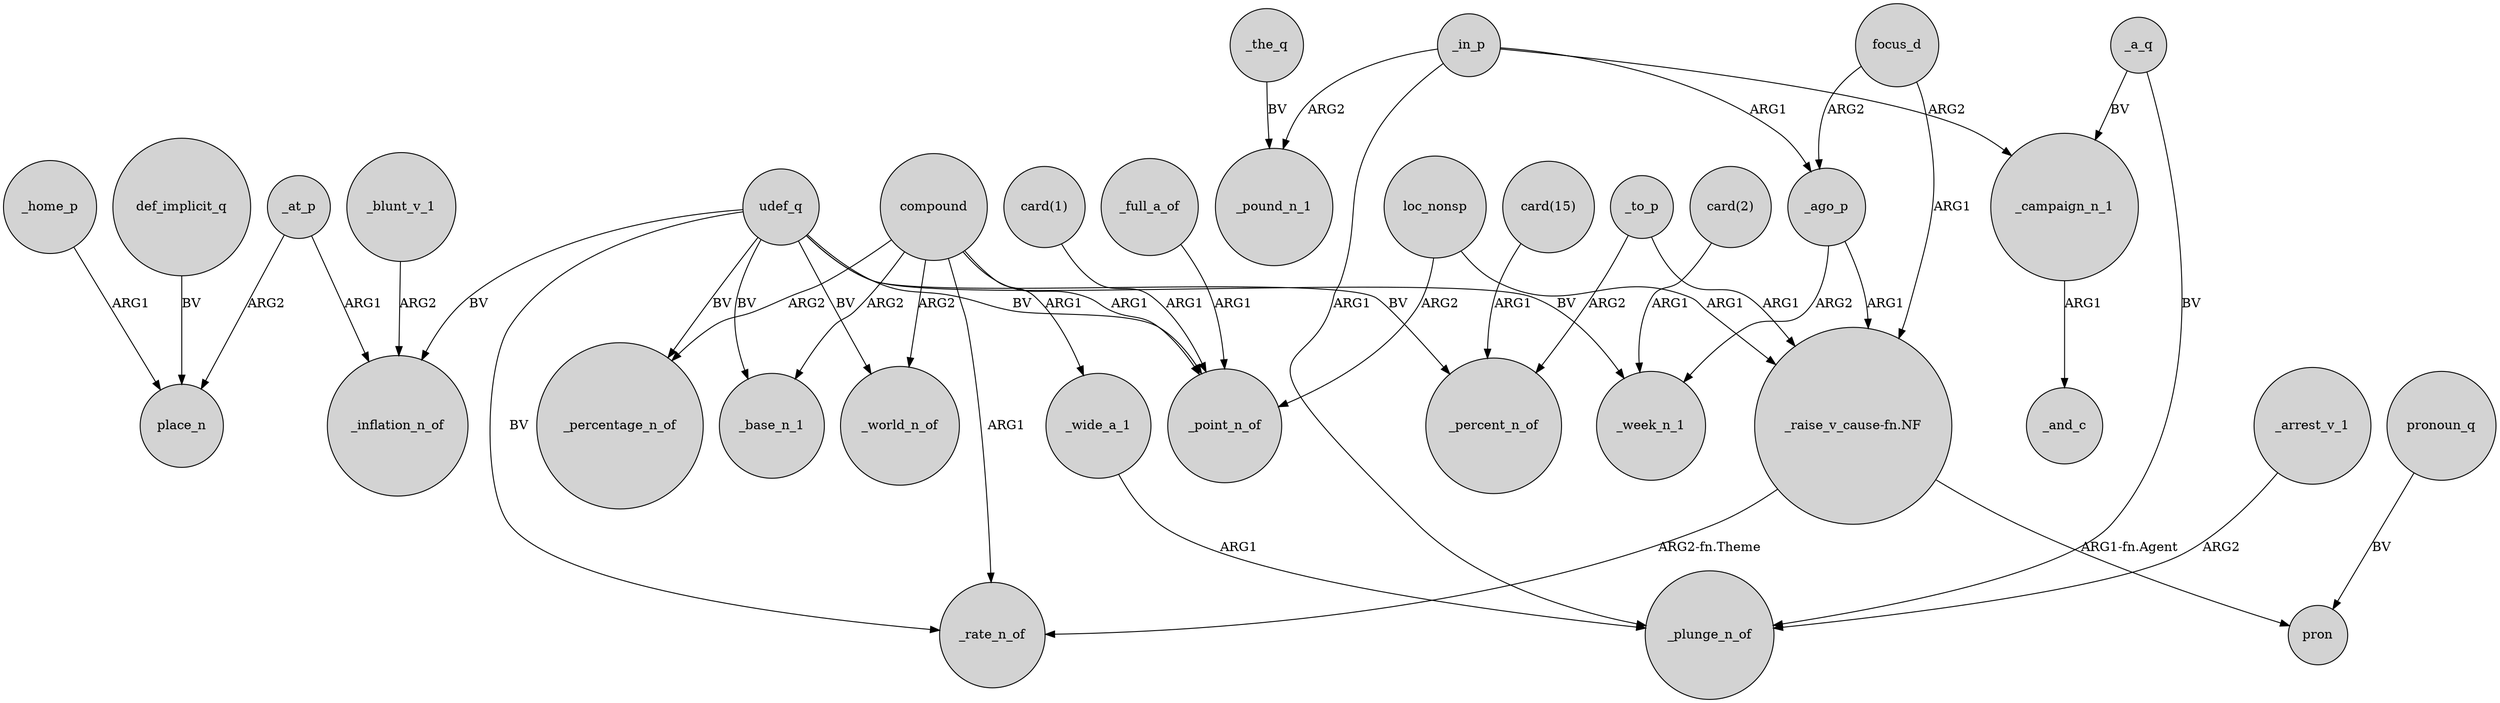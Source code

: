 digraph {
	node [shape=circle style=filled]
	_at_p -> place_n [label=ARG2]
	_wide_a_1 -> _plunge_n_of [label=ARG1]
	udef_q -> _inflation_n_of [label=BV]
	_to_p -> "_raise_v_cause-fn.NF" [label=ARG1]
	loc_nonsp -> _point_n_of [label=ARG2]
	_a_q -> _plunge_n_of [label=BV]
	"card(15)" -> _percent_n_of [label=ARG1]
	_in_p -> _plunge_n_of [label=ARG1]
	compound -> _world_n_of [label=ARG2]
	_the_q -> _pound_n_1 [label=BV]
	compound -> _percentage_n_of [label=ARG2]
	compound -> _rate_n_of [label=ARG1]
	_in_p -> _pound_n_1 [label=ARG2]
	focus_d -> "_raise_v_cause-fn.NF" [label=ARG1]
	_full_a_of -> _point_n_of [label=ARG1]
	udef_q -> _rate_n_of [label=BV]
	def_implicit_q -> place_n [label=BV]
	udef_q -> _world_n_of [label=BV]
	_campaign_n_1 -> _and_c [label=ARG1]
	"card(2)" -> _week_n_1 [label=ARG1]
	udef_q -> _base_n_1 [label=BV]
	_arrest_v_1 -> _plunge_n_of [label=ARG2]
	compound -> _base_n_1 [label=ARG2]
	_in_p -> _ago_p [label=ARG1]
	_blunt_v_1 -> _inflation_n_of [label=ARG2]
	pronoun_q -> pron [label=BV]
	compound -> _point_n_of [label=ARG1]
	compound -> _wide_a_1 [label=ARG1]
	udef_q -> _week_n_1 [label=BV]
	"card(1)" -> _point_n_of [label=ARG1]
	udef_q -> _percentage_n_of [label=BV]
	"_raise_v_cause-fn.NF" -> pron [label="ARG1-fn.Agent"]
	_to_p -> _percent_n_of [label=ARG2]
	_ago_p -> _week_n_1 [label=ARG2]
	_at_p -> _inflation_n_of [label=ARG1]
	focus_d -> _ago_p [label=ARG2]
	loc_nonsp -> "_raise_v_cause-fn.NF" [label=ARG1]
	udef_q -> _percent_n_of [label=BV]
	_in_p -> _campaign_n_1 [label=ARG2]
	_ago_p -> "_raise_v_cause-fn.NF" [label=ARG1]
	_a_q -> _campaign_n_1 [label=BV]
	_home_p -> place_n [label=ARG1]
	"_raise_v_cause-fn.NF" -> _rate_n_of [label="ARG2-fn.Theme"]
	udef_q -> _point_n_of [label=BV]
}
